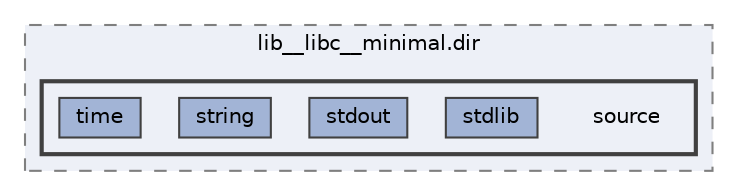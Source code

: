 digraph "build/zephyr/lib/libc/minimal/CMakeFiles/lib__libc__minimal.dir/source"
{
 // LATEX_PDF_SIZE
  bgcolor="transparent";
  edge [fontname=Helvetica,fontsize=10,labelfontname=Helvetica,labelfontsize=10];
  node [fontname=Helvetica,fontsize=10,shape=box,height=0.2,width=0.4];
  compound=true
  subgraph clusterdir_ce1a76474effa36ed95ded56833251e6 {
    graph [ bgcolor="#edf0f7", pencolor="grey50", label="lib__libc__minimal.dir", fontname=Helvetica,fontsize=10 style="filled,dashed", URL="dir_ce1a76474effa36ed95ded56833251e6.html",tooltip=""]
  subgraph clusterdir_3c8d385826132e735df3496661c3eb17 {
    graph [ bgcolor="#edf0f7", pencolor="grey25", label="", fontname=Helvetica,fontsize=10 style="filled,bold", URL="dir_3c8d385826132e735df3496661c3eb17.html",tooltip=""]
    dir_3c8d385826132e735df3496661c3eb17 [shape=plaintext, label="source"];
  dir_3bac60419823fd58a1d3ca8d5bc71e7f [label="stdlib", fillcolor="#a2b4d6", color="grey25", style="filled", URL="dir_3bac60419823fd58a1d3ca8d5bc71e7f.html",tooltip=""];
  dir_e16028e5d56430f369a6e64c316bec4b [label="stdout", fillcolor="#a2b4d6", color="grey25", style="filled", URL="dir_e16028e5d56430f369a6e64c316bec4b.html",tooltip=""];
  dir_5b77f765fb9d782ae2996aa04cd3635a [label="string", fillcolor="#a2b4d6", color="grey25", style="filled", URL="dir_5b77f765fb9d782ae2996aa04cd3635a.html",tooltip=""];
  dir_3cbe42cfcaa0df95a98847888d3a75a1 [label="time", fillcolor="#a2b4d6", color="grey25", style="filled", URL="dir_3cbe42cfcaa0df95a98847888d3a75a1.html",tooltip=""];
  }
  }
}
